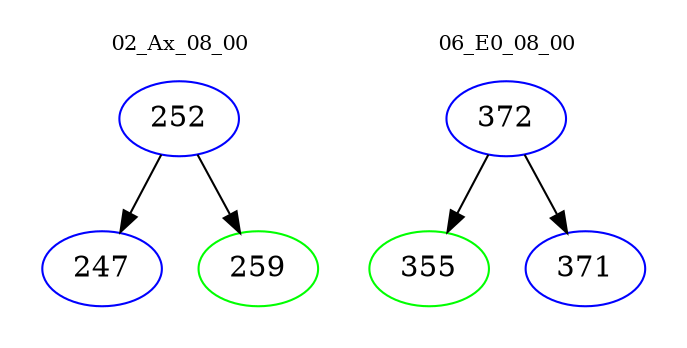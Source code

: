 digraph{
subgraph cluster_0 {
color = white
label = "02_Ax_08_00";
fontsize=10;
T0_252 [label="252", color="blue"]
T0_252 -> T0_247 [color="black"]
T0_247 [label="247", color="blue"]
T0_252 -> T0_259 [color="black"]
T0_259 [label="259", color="green"]
}
subgraph cluster_1 {
color = white
label = "06_E0_08_00";
fontsize=10;
T1_372 [label="372", color="blue"]
T1_372 -> T1_355 [color="black"]
T1_355 [label="355", color="green"]
T1_372 -> T1_371 [color="black"]
T1_371 [label="371", color="blue"]
}
}
